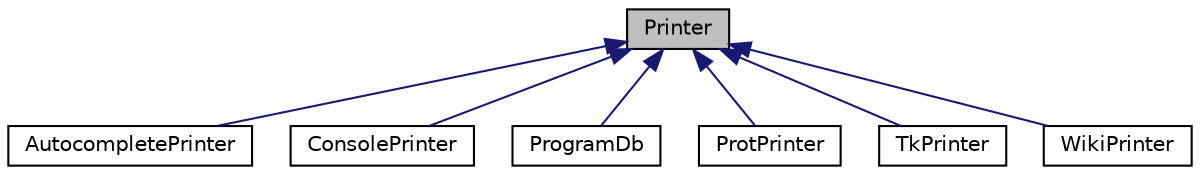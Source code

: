 digraph "Printer"
{
  edge [fontname="Helvetica",fontsize="10",labelfontname="Helvetica",labelfontsize="10"];
  node [fontname="Helvetica",fontsize="10",shape=record];
  Node0 [label="Printer",height=0.2,width=0.4,color="black", fillcolor="grey75", style="filled", fontcolor="black"];
  Node0 -> Node1 [dir="back",color="midnightblue",fontsize="10",style="solid",fontname="Helvetica"];
  Node1 [label="AutocompletePrinter",height=0.2,width=0.4,color="black", fillcolor="white", style="filled",URL="$classAutocompletePrinter.html"];
  Node0 -> Node2 [dir="back",color="midnightblue",fontsize="10",style="solid",fontname="Helvetica"];
  Node2 [label="ConsolePrinter",height=0.2,width=0.4,color="black", fillcolor="white", style="filled",URL="$classConsolePrinter.html"];
  Node0 -> Node3 [dir="back",color="midnightblue",fontsize="10",style="solid",fontname="Helvetica"];
  Node3 [label="ProgramDb",height=0.2,width=0.4,color="black", fillcolor="white", style="filled",URL="$classProgramDb.html"];
  Node0 -> Node4 [dir="back",color="midnightblue",fontsize="10",style="solid",fontname="Helvetica"];
  Node4 [label="ProtPrinter",height=0.2,width=0.4,color="black", fillcolor="white", style="filled",URL="$classProtPrinter.html"];
  Node0 -> Node5 [dir="back",color="midnightblue",fontsize="10",style="solid",fontname="Helvetica"];
  Node5 [label="TkPrinter",height=0.2,width=0.4,color="black", fillcolor="white", style="filled",URL="$classTkPrinter.html"];
  Node0 -> Node6 [dir="back",color="midnightblue",fontsize="10",style="solid",fontname="Helvetica"];
  Node6 [label="WikiPrinter",height=0.2,width=0.4,color="black", fillcolor="white", style="filled",URL="$classWikiPrinter.html"];
}
